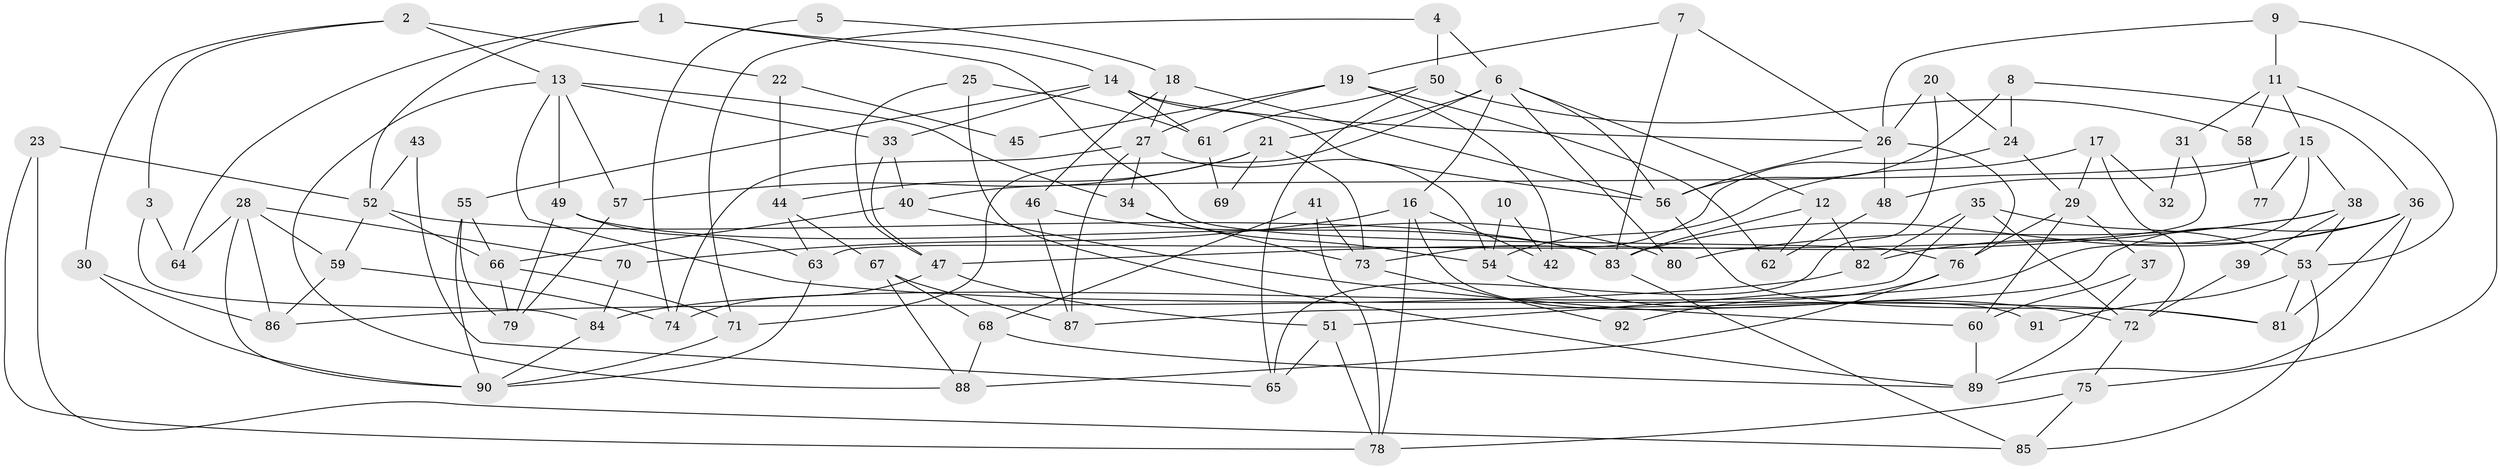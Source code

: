 // coarse degree distribution, {5: 0.1724137931034483, 4: 0.1724137931034483, 3: 0.27586206896551724, 10: 0.017241379310344827, 6: 0.1206896551724138, 9: 0.017241379310344827, 8: 0.13793103448275862, 7: 0.05172413793103448, 2: 0.034482758620689655}
// Generated by graph-tools (version 1.1) at 2025/41/03/06/25 10:41:57]
// undirected, 92 vertices, 184 edges
graph export_dot {
graph [start="1"]
  node [color=gray90,style=filled];
  1;
  2;
  3;
  4;
  5;
  6;
  7;
  8;
  9;
  10;
  11;
  12;
  13;
  14;
  15;
  16;
  17;
  18;
  19;
  20;
  21;
  22;
  23;
  24;
  25;
  26;
  27;
  28;
  29;
  30;
  31;
  32;
  33;
  34;
  35;
  36;
  37;
  38;
  39;
  40;
  41;
  42;
  43;
  44;
  45;
  46;
  47;
  48;
  49;
  50;
  51;
  52;
  53;
  54;
  55;
  56;
  57;
  58;
  59;
  60;
  61;
  62;
  63;
  64;
  65;
  66;
  67;
  68;
  69;
  70;
  71;
  72;
  73;
  74;
  75;
  76;
  77;
  78;
  79;
  80;
  81;
  82;
  83;
  84;
  85;
  86;
  87;
  88;
  89;
  90;
  91;
  92;
  1 -- 52;
  1 -- 14;
  1 -- 64;
  1 -- 76;
  2 -- 3;
  2 -- 13;
  2 -- 22;
  2 -- 30;
  3 -- 64;
  3 -- 84;
  4 -- 6;
  4 -- 71;
  4 -- 50;
  5 -- 18;
  5 -- 74;
  6 -- 56;
  6 -- 71;
  6 -- 12;
  6 -- 16;
  6 -- 21;
  6 -- 80;
  7 -- 26;
  7 -- 83;
  7 -- 19;
  8 -- 56;
  8 -- 36;
  8 -- 24;
  9 -- 75;
  9 -- 26;
  9 -- 11;
  10 -- 42;
  10 -- 54;
  11 -- 53;
  11 -- 15;
  11 -- 31;
  11 -- 58;
  12 -- 83;
  12 -- 62;
  12 -- 82;
  13 -- 88;
  13 -- 34;
  13 -- 33;
  13 -- 49;
  13 -- 57;
  13 -- 81;
  14 -- 55;
  14 -- 26;
  14 -- 33;
  14 -- 56;
  14 -- 61;
  15 -- 84;
  15 -- 38;
  15 -- 40;
  15 -- 48;
  15 -- 77;
  16 -- 78;
  16 -- 42;
  16 -- 70;
  16 -- 91;
  17 -- 54;
  17 -- 29;
  17 -- 32;
  17 -- 72;
  18 -- 56;
  18 -- 46;
  18 -- 27;
  19 -- 62;
  19 -- 27;
  19 -- 42;
  19 -- 45;
  20 -- 24;
  20 -- 65;
  20 -- 26;
  21 -- 73;
  21 -- 44;
  21 -- 57;
  21 -- 69;
  22 -- 44;
  22 -- 45;
  23 -- 85;
  23 -- 78;
  23 -- 52;
  24 -- 29;
  24 -- 73;
  25 -- 47;
  25 -- 89;
  25 -- 61;
  26 -- 76;
  26 -- 48;
  26 -- 56;
  27 -- 34;
  27 -- 54;
  27 -- 74;
  27 -- 87;
  28 -- 90;
  28 -- 86;
  28 -- 59;
  28 -- 64;
  28 -- 70;
  29 -- 37;
  29 -- 60;
  29 -- 76;
  30 -- 86;
  30 -- 90;
  31 -- 63;
  31 -- 32;
  33 -- 40;
  33 -- 47;
  34 -- 54;
  34 -- 73;
  35 -- 53;
  35 -- 82;
  35 -- 51;
  35 -- 72;
  36 -- 81;
  36 -- 83;
  36 -- 82;
  36 -- 87;
  36 -- 89;
  37 -- 89;
  37 -- 60;
  38 -- 47;
  38 -- 39;
  38 -- 53;
  38 -- 80;
  39 -- 72;
  40 -- 60;
  40 -- 66;
  41 -- 78;
  41 -- 73;
  41 -- 68;
  43 -- 65;
  43 -- 52;
  44 -- 67;
  44 -- 63;
  46 -- 87;
  46 -- 80;
  47 -- 74;
  47 -- 51;
  48 -- 62;
  49 -- 79;
  49 -- 63;
  49 -- 83;
  50 -- 61;
  50 -- 58;
  50 -- 65;
  51 -- 65;
  51 -- 78;
  52 -- 66;
  52 -- 59;
  52 -- 83;
  53 -- 81;
  53 -- 85;
  53 -- 91;
  54 -- 72;
  55 -- 90;
  55 -- 66;
  55 -- 79;
  56 -- 81;
  57 -- 79;
  58 -- 77;
  59 -- 74;
  59 -- 86;
  60 -- 89;
  61 -- 69;
  63 -- 90;
  66 -- 79;
  66 -- 71;
  67 -- 87;
  67 -- 88;
  67 -- 68;
  68 -- 88;
  68 -- 89;
  70 -- 84;
  71 -- 90;
  72 -- 75;
  73 -- 92;
  75 -- 85;
  75 -- 78;
  76 -- 88;
  76 -- 92;
  82 -- 86;
  83 -- 85;
  84 -- 90;
}
